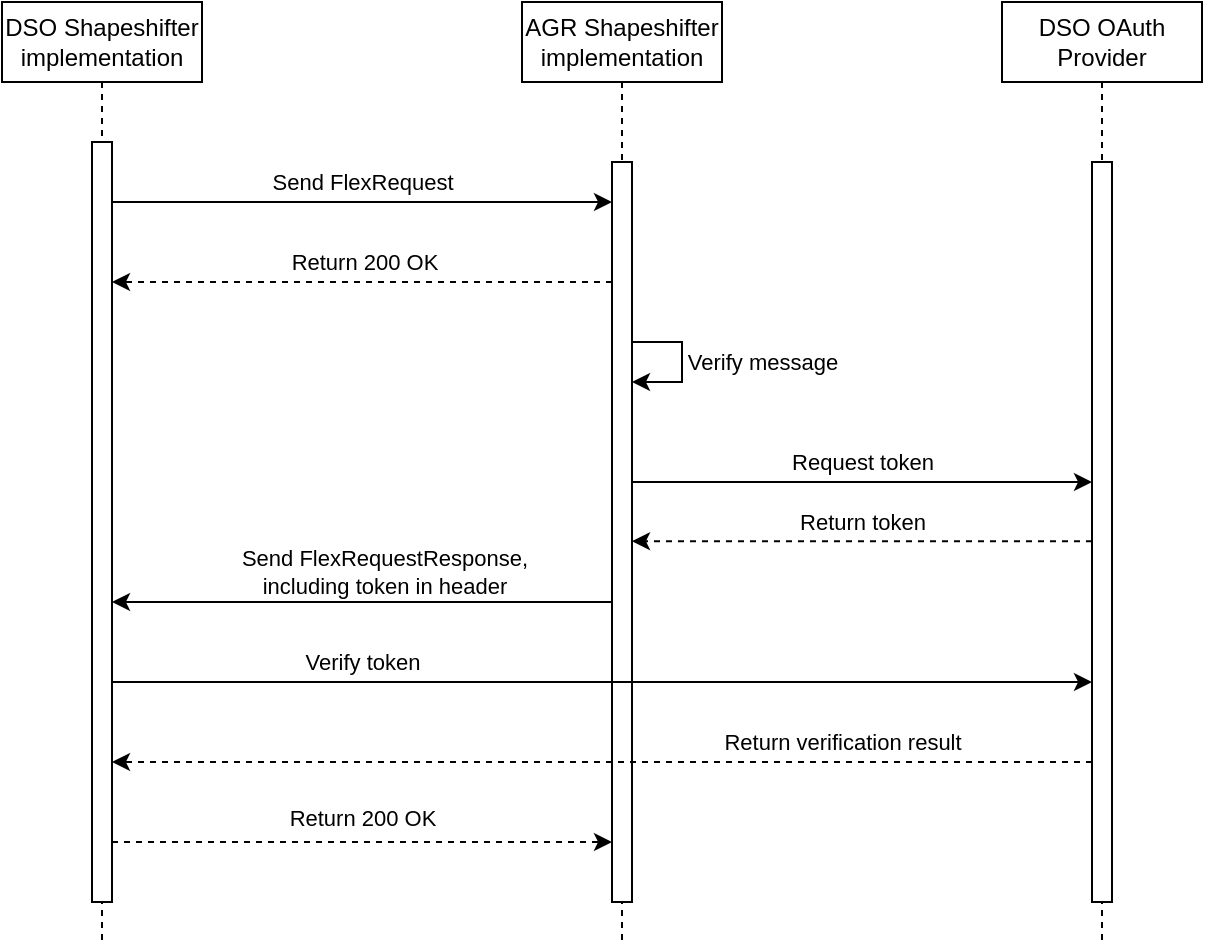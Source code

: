 <mxfile version="26.0.16">
  <diagram name="Page-1" id="2YBvvXClWsGukQMizWep">
    <mxGraphModel dx="1446" dy="902" grid="1" gridSize="10" guides="1" tooltips="1" connect="1" arrows="1" fold="1" page="1" pageScale="1" pageWidth="850" pageHeight="1100" math="0" shadow="0">
      <root>
        <mxCell id="0" />
        <mxCell id="1" parent="0" />
        <mxCell id="aM9ryv3xv72pqoxQDRHE-1" value="DSO Shapeshifter implementation" style="shape=umlLifeline;perimeter=lifelinePerimeter;whiteSpace=wrap;html=1;container=0;dropTarget=0;collapsible=0;recursiveResize=0;outlineConnect=0;portConstraint=eastwest;newEdgeStyle={&quot;edgeStyle&quot;:&quot;elbowEdgeStyle&quot;,&quot;elbow&quot;:&quot;vertical&quot;,&quot;curved&quot;:0,&quot;rounded&quot;:0};" parent="1" vertex="1">
          <mxGeometry x="260" y="40" width="100" height="470" as="geometry" />
        </mxCell>
        <mxCell id="aM9ryv3xv72pqoxQDRHE-2" value="" style="html=1;points=[];perimeter=orthogonalPerimeter;outlineConnect=0;targetShapes=umlLifeline;portConstraint=eastwest;newEdgeStyle={&quot;edgeStyle&quot;:&quot;elbowEdgeStyle&quot;,&quot;elbow&quot;:&quot;vertical&quot;,&quot;curved&quot;:0,&quot;rounded&quot;:0};" parent="aM9ryv3xv72pqoxQDRHE-1" vertex="1">
          <mxGeometry x="45" y="70" width="10" height="380" as="geometry" />
        </mxCell>
        <mxCell id="aM9ryv3xv72pqoxQDRHE-5" value="AGR Shapeshifter implementation" style="shape=umlLifeline;perimeter=lifelinePerimeter;whiteSpace=wrap;html=1;container=0;dropTarget=0;collapsible=0;recursiveResize=0;outlineConnect=0;portConstraint=eastwest;newEdgeStyle={&quot;edgeStyle&quot;:&quot;elbowEdgeStyle&quot;,&quot;elbow&quot;:&quot;vertical&quot;,&quot;curved&quot;:0,&quot;rounded&quot;:0};" parent="1" vertex="1">
          <mxGeometry x="520" y="40" width="100" height="470" as="geometry" />
        </mxCell>
        <mxCell id="aM9ryv3xv72pqoxQDRHE-6" value="" style="html=1;points=[];perimeter=orthogonalPerimeter;outlineConnect=0;targetShapes=umlLifeline;portConstraint=eastwest;newEdgeStyle={&quot;edgeStyle&quot;:&quot;elbowEdgeStyle&quot;,&quot;elbow&quot;:&quot;vertical&quot;,&quot;curved&quot;:0,&quot;rounded&quot;:0};" parent="aM9ryv3xv72pqoxQDRHE-5" vertex="1">
          <mxGeometry x="45" y="80" width="10" height="370" as="geometry" />
        </mxCell>
        <mxCell id="lyQrfiTIocs9oVFMV8gG-19" value="" style="endArrow=classic;html=1;rounded=0;" edge="1" parent="aM9ryv3xv72pqoxQDRHE-5">
          <mxGeometry width="50" height="50" relative="1" as="geometry">
            <mxPoint x="55" y="170" as="sourcePoint" />
            <mxPoint x="55" y="190" as="targetPoint" />
            <Array as="points">
              <mxPoint x="80" y="170" />
              <mxPoint x="80" y="190" />
            </Array>
          </mxGeometry>
        </mxCell>
        <mxCell id="lyQrfiTIocs9oVFMV8gG-20" value="Verify message" style="edgeLabel;html=1;align=center;verticalAlign=middle;resizable=0;points=[];" vertex="1" connectable="0" parent="lyQrfiTIocs9oVFMV8gG-19">
          <mxGeometry x="-0.069" y="-3" relative="1" as="geometry">
            <mxPoint x="43" y="2" as="offset" />
          </mxGeometry>
        </mxCell>
        <mxCell id="lyQrfiTIocs9oVFMV8gG-3" value="DSO OAuth Provider" style="shape=umlLifeline;perimeter=lifelinePerimeter;whiteSpace=wrap;html=1;container=0;dropTarget=0;collapsible=0;recursiveResize=0;outlineConnect=0;portConstraint=eastwest;newEdgeStyle={&quot;edgeStyle&quot;:&quot;elbowEdgeStyle&quot;,&quot;elbow&quot;:&quot;vertical&quot;,&quot;curved&quot;:0,&quot;rounded&quot;:0};" vertex="1" parent="1">
          <mxGeometry x="760" y="40" width="100" height="470" as="geometry" />
        </mxCell>
        <mxCell id="lyQrfiTIocs9oVFMV8gG-4" value="" style="html=1;points=[];perimeter=orthogonalPerimeter;outlineConnect=0;targetShapes=umlLifeline;portConstraint=eastwest;newEdgeStyle={&quot;edgeStyle&quot;:&quot;elbowEdgeStyle&quot;,&quot;elbow&quot;:&quot;vertical&quot;,&quot;curved&quot;:0,&quot;rounded&quot;:0};" vertex="1" parent="lyQrfiTIocs9oVFMV8gG-3">
          <mxGeometry x="45" y="80" width="10" height="370" as="geometry" />
        </mxCell>
        <mxCell id="lyQrfiTIocs9oVFMV8gG-21" value="Request token" style="endArrow=classic;html=1;rounded=0;" edge="1" parent="1">
          <mxGeometry y="10" width="50" height="50" relative="1" as="geometry">
            <mxPoint x="575" y="280" as="sourcePoint" />
            <mxPoint x="805" y="280" as="targetPoint" />
            <mxPoint as="offset" />
          </mxGeometry>
        </mxCell>
        <mxCell id="lyQrfiTIocs9oVFMV8gG-22" value="" style="endArrow=classic;html=1;rounded=0;dashed=1;" edge="1" parent="1">
          <mxGeometry width="50" height="50" relative="1" as="geometry">
            <mxPoint x="805" y="309.6" as="sourcePoint" />
            <mxPoint x="575" y="309.6" as="targetPoint" />
          </mxGeometry>
        </mxCell>
        <mxCell id="lyQrfiTIocs9oVFMV8gG-23" value="Return token" style="edgeLabel;html=1;align=center;verticalAlign=middle;resizable=0;points=[];" vertex="1" connectable="0" parent="lyQrfiTIocs9oVFMV8gG-22">
          <mxGeometry x="-0.219" y="1" relative="1" as="geometry">
            <mxPoint x="-25" y="-11" as="offset" />
          </mxGeometry>
        </mxCell>
        <mxCell id="lyQrfiTIocs9oVFMV8gG-29" value="" style="endArrow=classic;html=1;rounded=0;" edge="1" parent="1">
          <mxGeometry width="50" height="50" relative="1" as="geometry">
            <mxPoint x="315" y="140" as="sourcePoint" />
            <mxPoint x="565" y="140" as="targetPoint" />
          </mxGeometry>
        </mxCell>
        <mxCell id="lyQrfiTIocs9oVFMV8gG-30" value="Send FlexRequest" style="edgeLabel;html=1;align=center;verticalAlign=middle;resizable=0;points=[];" vertex="1" connectable="0" parent="lyQrfiTIocs9oVFMV8gG-29">
          <mxGeometry x="0.182" y="2" relative="1" as="geometry">
            <mxPoint x="-23" y="-8" as="offset" />
          </mxGeometry>
        </mxCell>
        <mxCell id="lyQrfiTIocs9oVFMV8gG-31" value="" style="endArrow=classic;html=1;rounded=0;dashed=1;" edge="1" parent="1">
          <mxGeometry width="50" height="50" relative="1" as="geometry">
            <mxPoint x="565" y="180" as="sourcePoint" />
            <mxPoint x="315" y="180" as="targetPoint" />
          </mxGeometry>
        </mxCell>
        <mxCell id="lyQrfiTIocs9oVFMV8gG-32" value="Return 200 OK" style="edgeLabel;html=1;align=center;verticalAlign=middle;resizable=0;points=[];" vertex="1" connectable="0" parent="lyQrfiTIocs9oVFMV8gG-31">
          <mxGeometry x="-0.219" y="1" relative="1" as="geometry">
            <mxPoint x="-27" y="-11" as="offset" />
          </mxGeometry>
        </mxCell>
        <mxCell id="lyQrfiTIocs9oVFMV8gG-33" value="" style="endArrow=classic;html=1;rounded=0;" edge="1" parent="1">
          <mxGeometry width="50" height="50" relative="1" as="geometry">
            <mxPoint x="565" y="340" as="sourcePoint" />
            <mxPoint x="315" y="340" as="targetPoint" />
            <Array as="points">
              <mxPoint x="430" y="340" />
            </Array>
          </mxGeometry>
        </mxCell>
        <mxCell id="lyQrfiTIocs9oVFMV8gG-34" value="Send FlexRequestResponse,&lt;br&gt;including token in header" style="edgeLabel;html=1;align=center;verticalAlign=middle;resizable=0;points=[];" vertex="1" connectable="0" parent="lyQrfiTIocs9oVFMV8gG-33">
          <mxGeometry x="-0.443" y="-2" relative="1" as="geometry">
            <mxPoint x="-45" y="-13" as="offset" />
          </mxGeometry>
        </mxCell>
        <mxCell id="lyQrfiTIocs9oVFMV8gG-35" value="" style="endArrow=classic;html=1;rounded=0;" edge="1" parent="1">
          <mxGeometry width="50" height="50" relative="1" as="geometry">
            <mxPoint x="315" y="380" as="sourcePoint" />
            <mxPoint x="805" y="380" as="targetPoint" />
          </mxGeometry>
        </mxCell>
        <mxCell id="lyQrfiTIocs9oVFMV8gG-36" value="Verify token" style="edgeLabel;html=1;align=center;verticalAlign=middle;resizable=0;points=[];" vertex="1" connectable="0" parent="lyQrfiTIocs9oVFMV8gG-35">
          <mxGeometry x="-0.583" relative="1" as="geometry">
            <mxPoint x="23" y="-10" as="offset" />
          </mxGeometry>
        </mxCell>
        <mxCell id="lyQrfiTIocs9oVFMV8gG-37" value="" style="endArrow=classic;html=1;rounded=0;dashed=1;" edge="1" parent="1">
          <mxGeometry width="50" height="50" relative="1" as="geometry">
            <mxPoint x="805" y="420" as="sourcePoint" />
            <mxPoint x="315" y="420" as="targetPoint" />
          </mxGeometry>
        </mxCell>
        <mxCell id="lyQrfiTIocs9oVFMV8gG-38" value="Return verification result" style="edgeLabel;html=1;align=center;verticalAlign=middle;resizable=0;points=[];" vertex="1" connectable="0" parent="lyQrfiTIocs9oVFMV8gG-37">
          <mxGeometry x="-0.219" y="1" relative="1" as="geometry">
            <mxPoint x="66" y="-11" as="offset" />
          </mxGeometry>
        </mxCell>
        <mxCell id="lyQrfiTIocs9oVFMV8gG-39" value="" style="endArrow=classic;html=1;rounded=0;dashed=1;" edge="1" parent="1">
          <mxGeometry width="50" height="50" relative="1" as="geometry">
            <mxPoint x="315" y="460" as="sourcePoint" />
            <mxPoint x="565" y="460" as="targetPoint" />
          </mxGeometry>
        </mxCell>
        <mxCell id="lyQrfiTIocs9oVFMV8gG-40" value="Return 200 OK" style="edgeLabel;html=1;align=center;verticalAlign=middle;resizable=0;points=[];" vertex="1" connectable="0" parent="lyQrfiTIocs9oVFMV8gG-39">
          <mxGeometry x="-0.219" y="1" relative="1" as="geometry">
            <mxPoint x="27" y="-11" as="offset" />
          </mxGeometry>
        </mxCell>
      </root>
    </mxGraphModel>
  </diagram>
</mxfile>
